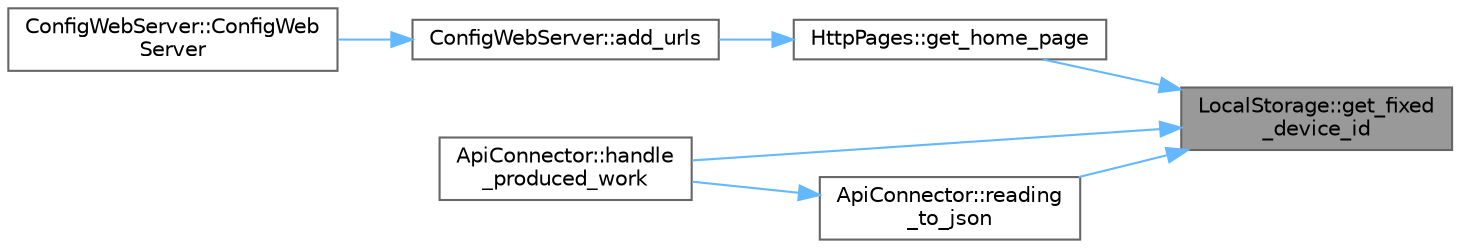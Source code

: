 digraph "LocalStorage::get_fixed_device_id"
{
 // LATEX_PDF_SIZE
  bgcolor="transparent";
  edge [fontname=Helvetica,fontsize=10,labelfontname=Helvetica,labelfontsize=10];
  node [fontname=Helvetica,fontsize=10,shape=box,height=0.2,width=0.4];
  rankdir="RL";
  Node1 [id="Node000001",label="LocalStorage::get_fixed\l_device_id",height=0.2,width=0.4,color="gray40", fillcolor="grey60", style="filled", fontcolor="black",tooltip=" "];
  Node1 -> Node2 [id="edge1_Node000001_Node000002",dir="back",color="steelblue1",style="solid",tooltip=" "];
  Node2 [id="Node000002",label="HttpPages::get_home_page",height=0.2,width=0.4,color="grey40", fillcolor="white", style="filled",URL="$class_http_pages.html#a2029cf0ccea4c0cf9497eb2b0a30f78a",tooltip=" "];
  Node2 -> Node3 [id="edge2_Node000002_Node000003",dir="back",color="steelblue1",style="solid",tooltip=" "];
  Node3 [id="Node000003",label="ConfigWebServer::add_urls",height=0.2,width=0.4,color="grey40", fillcolor="white", style="filled",URL="$class_config_web_server.html#a35c4374f69f6421d8c2ec61934f2c092",tooltip=" "];
  Node3 -> Node4 [id="edge3_Node000003_Node000004",dir="back",color="steelblue1",style="solid",tooltip=" "];
  Node4 [id="Node000004",label="ConfigWebServer::ConfigWeb\lServer",height=0.2,width=0.4,color="grey40", fillcolor="white", style="filled",URL="$class_config_web_server.html#a001c5b747ffda5655ffa7828efe7a83b",tooltip=" "];
  Node1 -> Node5 [id="edge4_Node000001_Node000005",dir="back",color="steelblue1",style="solid",tooltip=" "];
  Node5 [id="Node000005",label="ApiConnector::handle\l_produced_work",height=0.2,width=0.4,color="grey40", fillcolor="white", style="filled",URL="$class_api_connector.html#a46089ea3e64a0c222657429e68c5beca",tooltip=" "];
  Node1 -> Node6 [id="edge5_Node000001_Node000006",dir="back",color="steelblue1",style="solid",tooltip=" "];
  Node6 [id="Node000006",label="ApiConnector::reading\l_to_json",height=0.2,width=0.4,color="grey40", fillcolor="white", style="filled",URL="$class_api_connector.html#ac19687cf6ae2d1d0bcb2e77ee9e8c539",tooltip=" "];
  Node6 -> Node5 [id="edge6_Node000006_Node000005",dir="back",color="steelblue1",style="solid",tooltip=" "];
}
